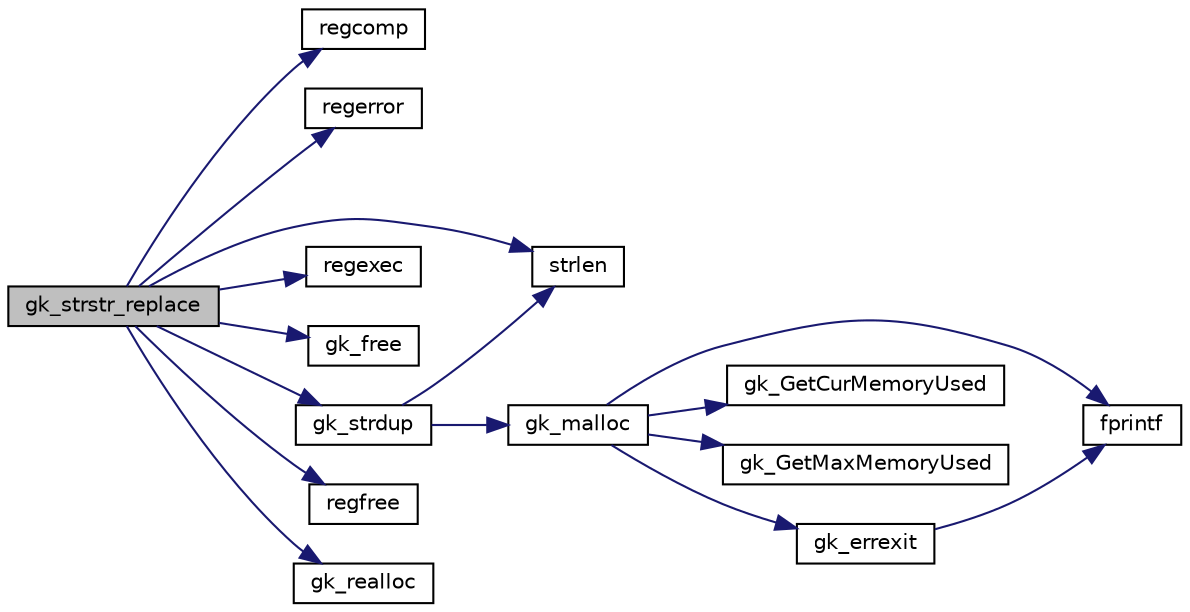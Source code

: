 digraph "gk_strstr_replace"
{
  edge [fontname="Helvetica",fontsize="10",labelfontname="Helvetica",labelfontsize="10"];
  node [fontname="Helvetica",fontsize="10",shape=record];
  rankdir="LR";
  Node1536 [label="gk_strstr_replace",height=0.2,width=0.4,color="black", fillcolor="grey75", style="filled", fontcolor="black"];
  Node1536 -> Node1537 [color="midnightblue",fontsize="10",style="solid",fontname="Helvetica"];
  Node1537 [label="regcomp",height=0.2,width=0.4,color="black", fillcolor="white", style="filled",URL="$dc/d08/gkregex_8h.html#a430f0c9389ac6c08be2286257691317b"];
  Node1536 -> Node1538 [color="midnightblue",fontsize="10",style="solid",fontname="Helvetica"];
  Node1538 [label="regerror",height=0.2,width=0.4,color="black", fillcolor="white", style="filled",URL="$dc/d08/gkregex_8h.html#a0284fc25f2802396427939f37caccc1c"];
  Node1536 -> Node1539 [color="midnightblue",fontsize="10",style="solid",fontname="Helvetica"];
  Node1539 [label="strlen",height=0.2,width=0.4,color="black", fillcolor="white", style="filled",URL="$d7/d57/iregex_8c.html#a492442620ce65db20fe7297b43cbca65"];
  Node1536 -> Node1540 [color="midnightblue",fontsize="10",style="solid",fontname="Helvetica"];
  Node1540 [label="regexec",height=0.2,width=0.4,color="black", fillcolor="white", style="filled",URL="$dc/d08/gkregex_8h.html#a179877eb45bb29da01e5101325554d73"];
  Node1536 -> Node1541 [color="midnightblue",fontsize="10",style="solid",fontname="Helvetica"];
  Node1541 [label="gk_free",height=0.2,width=0.4,color="black", fillcolor="white", style="filled",URL="$d3/d5a/gk__proto_8h.html#ac8df62c4e3d0910711a9874f9cc58884"];
  Node1536 -> Node1542 [color="midnightblue",fontsize="10",style="solid",fontname="Helvetica"];
  Node1542 [label="gk_strdup",height=0.2,width=0.4,color="black", fillcolor="white", style="filled",URL="$d1/db0/string_8c.html#af62038e97ca55f14ec2557a01bd85ca2",tooltip="Duplicates a string. "];
  Node1542 -> Node1539 [color="midnightblue",fontsize="10",style="solid",fontname="Helvetica"];
  Node1542 -> Node1543 [color="midnightblue",fontsize="10",style="solid",fontname="Helvetica"];
  Node1543 [label="gk_malloc",height=0.2,width=0.4,color="black", fillcolor="white", style="filled",URL="$d3/d5a/gk__proto_8h.html#aba6f76f5c67b9b7e9c2e45988d3d3e9d"];
  Node1543 -> Node1544 [color="midnightblue",fontsize="10",style="solid",fontname="Helvetica"];
  Node1544 [label="fprintf",height=0.2,width=0.4,color="black", fillcolor="white", style="filled",URL="$d2/d8c/examplehs038_8m.html#ae272956ea74f28b2f067d455fead331f"];
  Node1543 -> Node1545 [color="midnightblue",fontsize="10",style="solid",fontname="Helvetica"];
  Node1545 [label="gk_GetCurMemoryUsed",height=0.2,width=0.4,color="black", fillcolor="white", style="filled",URL="$df/dd5/memory_8c.html#ad2327b94227019b6753b6b09400c0522"];
  Node1543 -> Node1546 [color="midnightblue",fontsize="10",style="solid",fontname="Helvetica"];
  Node1546 [label="gk_GetMaxMemoryUsed",height=0.2,width=0.4,color="black", fillcolor="white", style="filled",URL="$df/dd5/memory_8c.html#a656fd5266ae12a96e53125486f8fea52"];
  Node1543 -> Node1547 [color="midnightblue",fontsize="10",style="solid",fontname="Helvetica"];
  Node1547 [label="gk_errexit",height=0.2,width=0.4,color="black", fillcolor="white", style="filled",URL="$db/dcc/error_8c.html#a4c320c13bcdc9967613253ef4c73f59f"];
  Node1547 -> Node1544 [color="midnightblue",fontsize="10",style="solid",fontname="Helvetica"];
  Node1536 -> Node1548 [color="midnightblue",fontsize="10",style="solid",fontname="Helvetica"];
  Node1548 [label="regfree",height=0.2,width=0.4,color="black", fillcolor="white", style="filled",URL="$dc/d08/gkregex_8h.html#a87e79b6d048a32ffbfdb234c4166e769"];
  Node1536 -> Node1549 [color="midnightblue",fontsize="10",style="solid",fontname="Helvetica"];
  Node1549 [label="gk_realloc",height=0.2,width=0.4,color="black", fillcolor="white", style="filled",URL="$d3/d5a/gk__proto_8h.html#ab76a07ccd25288dd9acc99f5f24a7600"];
}
